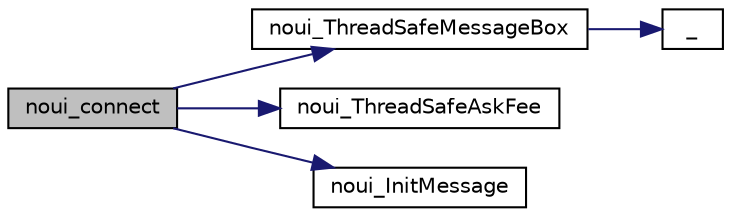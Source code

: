 digraph "noui_connect"
{
  edge [fontname="Helvetica",fontsize="10",labelfontname="Helvetica",labelfontsize="10"];
  node [fontname="Helvetica",fontsize="10",shape=record];
  rankdir="LR";
  Node1874 [label="noui_connect",height=0.2,width=0.4,color="black", fillcolor="grey75", style="filled", fontcolor="black"];
  Node1874 -> Node1875 [color="midnightblue",fontsize="10",style="solid",fontname="Helvetica"];
  Node1875 [label="noui_ThreadSafeMessageBox",height=0.2,width=0.4,color="black", fillcolor="white", style="filled",URL="$de/dd2/noui_8cpp.html#a198b08e55b1bd00b90b56e67b01a5eee"];
  Node1875 -> Node1876 [color="midnightblue",fontsize="10",style="solid",fontname="Helvetica"];
  Node1876 [label="_",height=0.2,width=0.4,color="black", fillcolor="white", style="filled",URL="$d9/d6d/ui__interface_8h.html#aad133bb6103b53cebf03fd01e2f11ba1",tooltip="Translation function: Call Translate signal on UI interface, which returns a boost::optional result..."];
  Node1874 -> Node1877 [color="midnightblue",fontsize="10",style="solid",fontname="Helvetica"];
  Node1877 [label="noui_ThreadSafeAskFee",height=0.2,width=0.4,color="black", fillcolor="white", style="filled",URL="$de/dd2/noui_8cpp.html#a50a66bf611a2e57e75f7cbc117153823"];
  Node1874 -> Node1878 [color="midnightblue",fontsize="10",style="solid",fontname="Helvetica"];
  Node1878 [label="noui_InitMessage",height=0.2,width=0.4,color="black", fillcolor="white", style="filled",URL="$de/dd2/noui_8cpp.html#adad156b793b170f39ba716e3eb7367f8"];
}
